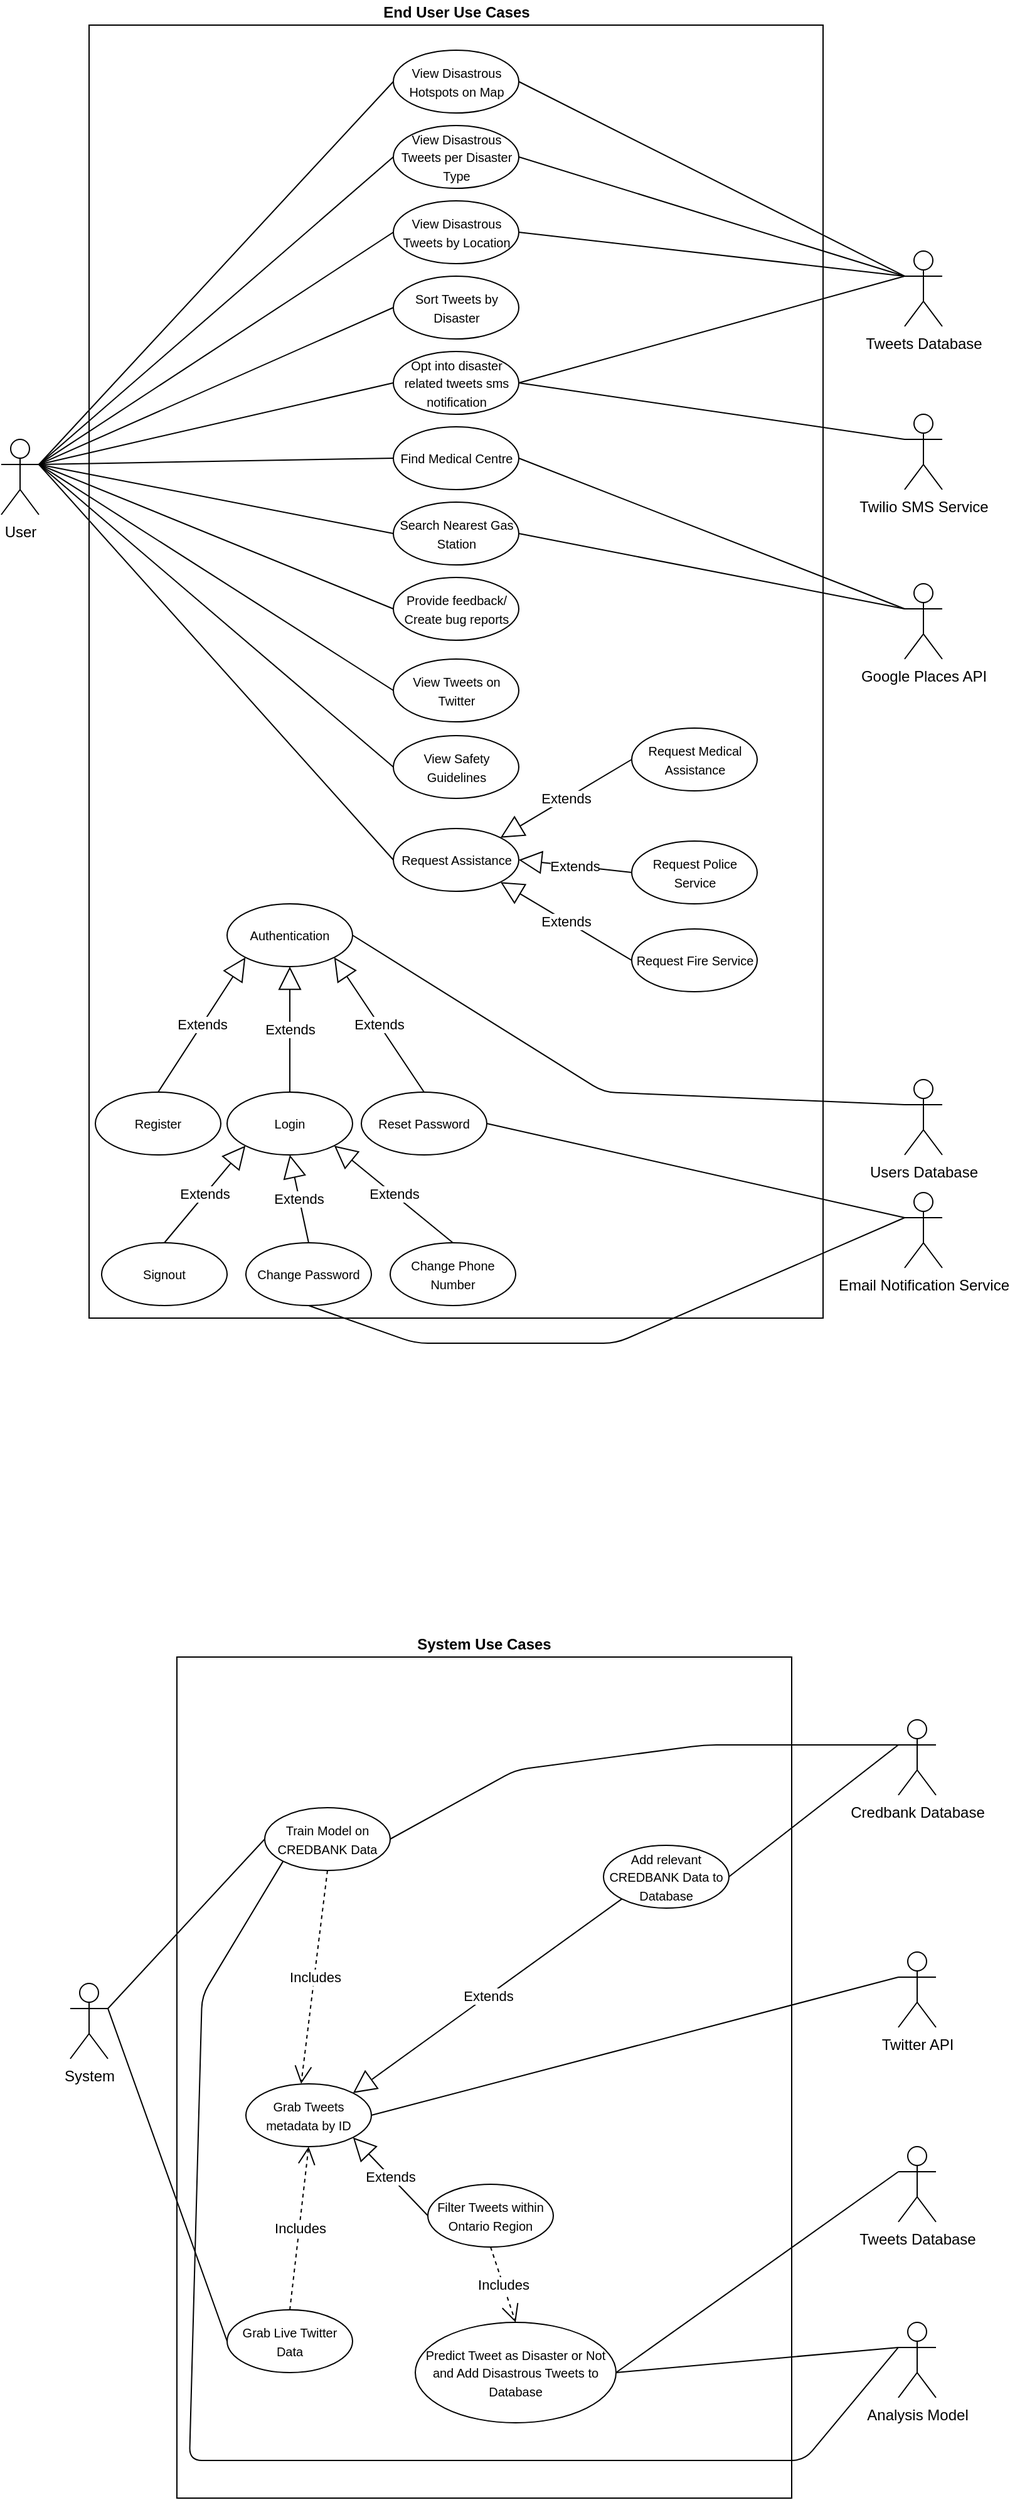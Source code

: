 <mxfile version="14.5.8" type="device"><diagram id="SbKqmLp52oHMrPVKPYdx" name="Page-1"><mxGraphModel dx="2746" dy="2116" grid="1" gridSize="10" guides="1" tooltips="1" connect="1" arrows="1" fold="1" page="1" pageScale="1" pageWidth="850" pageHeight="1100" math="0" shadow="0"><root><mxCell id="0"/><mxCell id="1" parent="0"/><mxCell id="3WjBQ3WM9bignaXBxbzU-1" value="&lt;span style=&quot;color: rgba(0 , 0 , 0 , 0) ; font-family: monospace ; font-size: 0px&quot;&gt;%3CmxGraphModel%3E%3Croot%3E%3CmxCell%20id%3D%220%22%2F%3E%3CmxCell%20id%3D%221%22%20parent%3D%220%22%2F%3E%3CmxCell%20id%3D%222%22%20value%3D%22Actor%22%20style%3D%22shape%3DumlActor%3BverticalLabelPosition%3Dbottom%3BverticalAlign%3Dtop%3Bhtml%3D1%3B%22%20vertex%3D%221%22%20parent%3D%221%22%3E%3CmxGeometry%20x%3D%22-1180%22%20y%3D%22-227%22%20width%3D%2230%22%20height%3D%2260%22%20as%3D%22geometry%22%2F%3E%3C%2FmxCell%3E%3C%2Froot%3E%3C%2FmxGraphModel%3E&lt;/span&gt;" style="rounded=0;whiteSpace=wrap;html=1;" parent="1" vertex="1"><mxGeometry x="-750" y="-1060" width="585" height="1030" as="geometry"/></mxCell><mxCell id="3WjBQ3WM9bignaXBxbzU-2" value="User" style="shape=umlActor;verticalLabelPosition=bottom;verticalAlign=top;html=1;" parent="1" vertex="1"><mxGeometry x="-820" y="-730" width="30" height="60" as="geometry"/></mxCell><mxCell id="3WjBQ3WM9bignaXBxbzU-5" value="&lt;span style=&quot;font-size: 10px&quot;&gt;View Disastrous Hotspots on Map&lt;/span&gt;" style="ellipse;whiteSpace=wrap;html=1;" parent="1" vertex="1"><mxGeometry x="-507.5" y="-1040" width="100" height="50" as="geometry"/></mxCell><mxCell id="3WjBQ3WM9bignaXBxbzU-6" value="&lt;span style=&quot;font-size: 10px&quot;&gt;View Disastrous Tweets by Location&lt;/span&gt;" style="ellipse;whiteSpace=wrap;html=1;" parent="1" vertex="1"><mxGeometry x="-507.5" y="-920" width="100" height="50" as="geometry"/></mxCell><mxCell id="3WjBQ3WM9bignaXBxbzU-7" value="Tweets Database" style="shape=umlActor;verticalLabelPosition=bottom;verticalAlign=top;html=1;" parent="1" vertex="1"><mxGeometry x="-100" y="-880" width="30" height="60" as="geometry"/></mxCell><mxCell id="3WjBQ3WM9bignaXBxbzU-8" value="Twitter API" style="shape=umlActor;verticalLabelPosition=bottom;verticalAlign=top;html=1;" parent="1" vertex="1"><mxGeometry x="-105" y="475" width="30" height="60" as="geometry"/></mxCell><mxCell id="3WjBQ3WM9bignaXBxbzU-9" value="Credbank Database" style="shape=umlActor;verticalLabelPosition=bottom;verticalAlign=top;html=1;" parent="1" vertex="1"><mxGeometry x="-105" y="290" width="30" height="60" as="geometry"/></mxCell><mxCell id="3WjBQ3WM9bignaXBxbzU-10" value="Analysis Model" style="shape=umlActor;verticalLabelPosition=bottom;verticalAlign=top;html=1;" parent="1" vertex="1"><mxGeometry x="-105" y="770" width="30" height="60" as="geometry"/></mxCell><mxCell id="3WjBQ3WM9bignaXBxbzU-11" value="&lt;span style=&quot;font-size: 10px&quot;&gt;View Disastrous Tweets per Disaster Type&lt;/span&gt;" style="ellipse;whiteSpace=wrap;html=1;" parent="1" vertex="1"><mxGeometry x="-507.5" y="-980" width="100" height="50" as="geometry"/></mxCell><mxCell id="3WjBQ3WM9bignaXBxbzU-14" value="&lt;span style=&quot;font-size: 10px&quot;&gt;Sort Tweets by Disaster&lt;/span&gt;" style="ellipse;whiteSpace=wrap;html=1;" parent="1" vertex="1"><mxGeometry x="-507.5" y="-860" width="100" height="50" as="geometry"/></mxCell><mxCell id="3WjBQ3WM9bignaXBxbzU-19" value="" style="endArrow=none;html=1;exitX=1;exitY=0.333;exitDx=0;exitDy=0;exitPerimeter=0;entryX=0;entryY=0.5;entryDx=0;entryDy=0;" parent="1" source="3WjBQ3WM9bignaXBxbzU-2" target="3WjBQ3WM9bignaXBxbzU-14" edge="1"><mxGeometry width="50" height="50" relative="1" as="geometry"><mxPoint x="-705" y="-470" as="sourcePoint"/><mxPoint x="-655" y="-520" as="targetPoint"/><Array as="points"/></mxGeometry></mxCell><mxCell id="3WjBQ3WM9bignaXBxbzU-27" value="" style="endArrow=none;html=1;exitX=1;exitY=0.333;exitDx=0;exitDy=0;exitPerimeter=0;entryX=0;entryY=0.5;entryDx=0;entryDy=0;" parent="1" source="3WjBQ3WM9bignaXBxbzU-2" target="3WjBQ3WM9bignaXBxbzU-11" edge="1"><mxGeometry width="50" height="50" relative="1" as="geometry"><mxPoint x="-375" y="-580" as="sourcePoint"/><mxPoint x="-325" y="-630" as="targetPoint"/></mxGeometry></mxCell><mxCell id="3WjBQ3WM9bignaXBxbzU-28" value="" style="endArrow=none;html=1;exitX=1;exitY=0.333;exitDx=0;exitDy=0;exitPerimeter=0;entryX=0;entryY=0.5;entryDx=0;entryDy=0;" parent="1" source="3WjBQ3WM9bignaXBxbzU-2" target="3WjBQ3WM9bignaXBxbzU-5" edge="1"><mxGeometry width="50" height="50" relative="1" as="geometry"><mxPoint x="-615" y="-460" as="sourcePoint"/><mxPoint x="-565" y="-510" as="targetPoint"/></mxGeometry></mxCell><mxCell id="3WjBQ3WM9bignaXBxbzU-29" value="" style="endArrow=none;html=1;exitX=1;exitY=0.333;exitDx=0;exitDy=0;exitPerimeter=0;entryX=0;entryY=0.5;entryDx=0;entryDy=0;" parent="1" source="3WjBQ3WM9bignaXBxbzU-2" target="3WjBQ3WM9bignaXBxbzU-6" edge="1"><mxGeometry width="50" height="50" relative="1" as="geometry"><mxPoint x="-725" y="-550" as="sourcePoint"/><mxPoint x="-585" y="-695" as="targetPoint"/></mxGeometry></mxCell><mxCell id="3WjBQ3WM9bignaXBxbzU-30" value="" style="endArrow=none;html=1;exitX=1;exitY=0.5;exitDx=0;exitDy=0;entryX=0;entryY=0.333;entryDx=0;entryDy=0;entryPerimeter=0;" parent="1" source="3WjBQ3WM9bignaXBxbzU-5" target="3WjBQ3WM9bignaXBxbzU-7" edge="1"><mxGeometry width="50" height="50" relative="1" as="geometry"><mxPoint x="-315" y="-590" as="sourcePoint"/><mxPoint x="-265" y="-640" as="targetPoint"/></mxGeometry></mxCell><mxCell id="3WjBQ3WM9bignaXBxbzU-32" value="" style="endArrow=none;html=1;exitX=1;exitY=0.5;exitDx=0;exitDy=0;entryX=0;entryY=0.333;entryDx=0;entryDy=0;entryPerimeter=0;" parent="1" source="3WjBQ3WM9bignaXBxbzU-11" target="3WjBQ3WM9bignaXBxbzU-7" edge="1"><mxGeometry width="50" height="50" relative="1" as="geometry"><mxPoint x="-375" y="-490" as="sourcePoint"/><mxPoint x="-325" y="-540" as="targetPoint"/></mxGeometry></mxCell><mxCell id="3WjBQ3WM9bignaXBxbzU-33" value="" style="endArrow=none;html=1;exitX=1;exitY=0.5;exitDx=0;exitDy=0;entryX=0;entryY=0.333;entryDx=0;entryDy=0;entryPerimeter=0;" parent="1" source="3WjBQ3WM9bignaXBxbzU-6" target="3WjBQ3WM9bignaXBxbzU-7" edge="1"><mxGeometry width="50" height="50" relative="1" as="geometry"><mxPoint x="-375" y="-490" as="sourcePoint"/><mxPoint x="-325" y="-540" as="targetPoint"/></mxGeometry></mxCell><mxCell id="3WjBQ3WM9bignaXBxbzU-35" value="&lt;span style=&quot;color: rgba(0 , 0 , 0 , 0) ; font-family: monospace ; font-size: 0px&quot;&gt;%3CmxGraphModel%3E%3Croot%3E%3CmxCell%20id%3D%220%22%2F%3E%3CmxCell%20id%3D%221%22%20parent%3D%220%22%2F%3E%3CmxCell%20id%3D%222%22%20value%3D%22Actor%22%20style%3D%22shape%3DumlActor%3BverticalLabelPosition%3Dbottom%3BverticalAlign%3Dtop%3Bhtml%3D1%3B%22%20vertex%3D%221%22%20parent%3D%221%22%3E%3CmxGeometry%20x%3D%22-1180%22%20y%3D%22-227%22%20width%3D%2230%22%20height%3D%2260%22%20as%3D%22geometry%22%2F%3E%3C%2FmxCell%3E%3C%2Froot%3E%3C%2FmxGraphModel%3E&lt;/span&gt;" style="rounded=0;whiteSpace=wrap;html=1;" parent="1" vertex="1"><mxGeometry x="-680" y="240" width="490" height="670" as="geometry"/></mxCell><mxCell id="3WjBQ3WM9bignaXBxbzU-36" value="&lt;b&gt;End User Use Cases&lt;/b&gt;" style="text;html=1;strokeColor=none;fillColor=none;align=center;verticalAlign=middle;whiteSpace=wrap;rounded=0;" parent="1" vertex="1"><mxGeometry x="-697.5" y="-1080" width="480" height="20" as="geometry"/></mxCell><mxCell id="3WjBQ3WM9bignaXBxbzU-37" value="&lt;b&gt;System Use Cases&lt;/b&gt;" style="text;html=1;strokeColor=none;fillColor=none;align=center;verticalAlign=middle;whiteSpace=wrap;rounded=0;" parent="1" vertex="1"><mxGeometry x="-680" y="220" width="490" height="20" as="geometry"/></mxCell><mxCell id="3WjBQ3WM9bignaXBxbzU-38" value="System" style="shape=umlActor;verticalLabelPosition=bottom;verticalAlign=top;html=1;" parent="1" vertex="1"><mxGeometry x="-765" y="500" width="30" height="60" as="geometry"/></mxCell><mxCell id="3WjBQ3WM9bignaXBxbzU-39" value="Tweets Database" style="shape=umlActor;verticalLabelPosition=bottom;verticalAlign=top;html=1;" parent="1" vertex="1"><mxGeometry x="-105" y="630" width="30" height="60" as="geometry"/></mxCell><mxCell id="3WjBQ3WM9bignaXBxbzU-42" value="&lt;span style=&quot;font-size: 10px&quot;&gt;Train Model on CREDBANK Data&lt;/span&gt;" style="ellipse;whiteSpace=wrap;html=1;" parent="1" vertex="1"><mxGeometry x="-610" y="360" width="100" height="50" as="geometry"/></mxCell><mxCell id="3WjBQ3WM9bignaXBxbzU-43" value="&lt;span style=&quot;font-size: 10px&quot;&gt;Grab Live Twitter Data&lt;/span&gt;" style="ellipse;whiteSpace=wrap;html=1;" parent="1" vertex="1"><mxGeometry x="-640" y="760" width="100" height="50" as="geometry"/></mxCell><mxCell id="3WjBQ3WM9bignaXBxbzU-44" value="&lt;span style=&quot;font-size: 10px&quot;&gt;Grab Tweets metadata by ID&lt;/span&gt;" style="ellipse;whiteSpace=wrap;html=1;" parent="1" vertex="1"><mxGeometry x="-625" y="580" width="100" height="50" as="geometry"/></mxCell><mxCell id="3WjBQ3WM9bignaXBxbzU-45" value="" style="endArrow=none;html=1;exitX=1;exitY=0.5;exitDx=0;exitDy=0;entryX=0;entryY=0.333;entryDx=0;entryDy=0;entryPerimeter=0;" parent="1" source="3WjBQ3WM9bignaXBxbzU-44" target="3WjBQ3WM9bignaXBxbzU-8" edge="1"><mxGeometry width="50" height="50" relative="1" as="geometry"><mxPoint x="-340" y="500" as="sourcePoint"/><mxPoint x="-290" y="450" as="targetPoint"/></mxGeometry></mxCell><mxCell id="3WjBQ3WM9bignaXBxbzU-48" value="" style="endArrow=none;html=1;exitX=1;exitY=0.5;exitDx=0;exitDy=0;entryX=0;entryY=0.333;entryDx=0;entryDy=0;entryPerimeter=0;" parent="1" source="3WjBQ3WM9bignaXBxbzU-42" target="3WjBQ3WM9bignaXBxbzU-9" edge="1"><mxGeometry width="50" height="50" relative="1" as="geometry"><mxPoint x="-510" y="425" as="sourcePoint"/><mxPoint x="-95" y="395" as="targetPoint"/><Array as="points"><mxPoint x="-410" y="330"/><mxPoint x="-260" y="310"/></Array></mxGeometry></mxCell><mxCell id="3WjBQ3WM9bignaXBxbzU-49" value="" style="endArrow=none;html=1;exitX=1;exitY=0.333;exitDx=0;exitDy=0;entryX=0;entryY=0.5;entryDx=0;entryDy=0;exitPerimeter=0;" parent="1" source="3WjBQ3WM9bignaXBxbzU-38" target="3WjBQ3WM9bignaXBxbzU-42" edge="1"><mxGeometry width="50" height="50" relative="1" as="geometry"><mxPoint x="-510" y="425" as="sourcePoint"/><mxPoint x="-95" y="395" as="targetPoint"/></mxGeometry></mxCell><mxCell id="3WjBQ3WM9bignaXBxbzU-50" value="Includes" style="endArrow=open;endSize=12;dashed=1;html=1;entryX=0.44;entryY=0;entryDx=0;entryDy=0;exitX=0.5;exitY=1;exitDx=0;exitDy=0;entryPerimeter=0;" parent="1" source="3WjBQ3WM9bignaXBxbzU-42" target="3WjBQ3WM9bignaXBxbzU-44" edge="1"><mxGeometry width="160" relative="1" as="geometry"><mxPoint x="-438.79" y="111.72" as="sourcePoint"/><mxPoint x="-301.216" y="0.004" as="targetPoint"/></mxGeometry></mxCell><mxCell id="3WjBQ3WM9bignaXBxbzU-52" value="" style="endArrow=none;html=1;exitX=0;exitY=1;exitDx=0;exitDy=0;entryX=0;entryY=0.333;entryDx=0;entryDy=0;entryPerimeter=0;" parent="1" source="3WjBQ3WM9bignaXBxbzU-42" target="3WjBQ3WM9bignaXBxbzU-10" edge="1"><mxGeometry width="50" height="50" relative="1" as="geometry"><mxPoint x="-510" y="425" as="sourcePoint"/><mxPoint x="-95" y="395" as="targetPoint"/><Array as="points"><mxPoint x="-660" y="510"/><mxPoint x="-670" y="880"/><mxPoint x="-470" y="880"/><mxPoint x="-180" y="880"/></Array></mxGeometry></mxCell><mxCell id="3WjBQ3WM9bignaXBxbzU-53" value="&lt;span style=&quot;font-size: 10px&quot;&gt;Add relevant CREDBANK Data to Database&lt;/span&gt;" style="ellipse;whiteSpace=wrap;html=1;" parent="1" vertex="1"><mxGeometry x="-340" y="390" width="100" height="50" as="geometry"/></mxCell><mxCell id="3WjBQ3WM9bignaXBxbzU-56" value="" style="endArrow=none;html=1;exitX=1;exitY=0.5;exitDx=0;exitDy=0;entryX=0;entryY=0.333;entryDx=0;entryDy=0;entryPerimeter=0;" parent="1" source="3WjBQ3WM9bignaXBxbzU-53" target="3WjBQ3WM9bignaXBxbzU-9" edge="1"><mxGeometry width="50" height="50" relative="1" as="geometry"><mxPoint x="-525" y="305" as="sourcePoint"/><mxPoint x="-95" y="505" as="targetPoint"/><Array as="points"/></mxGeometry></mxCell><mxCell id="3WjBQ3WM9bignaXBxbzU-57" value="Extends" style="endArrow=block;endSize=16;endFill=0;html=1;exitX=0;exitY=1;exitDx=0;exitDy=0;entryX=1;entryY=0;entryDx=0;entryDy=0;" parent="1" source="3WjBQ3WM9bignaXBxbzU-53" target="3WjBQ3WM9bignaXBxbzU-44" edge="1"><mxGeometry width="160" relative="1" as="geometry"><mxPoint x="-442" y="550" as="sourcePoint"/><mxPoint x="-407" y="400" as="targetPoint"/></mxGeometry></mxCell><mxCell id="3WjBQ3WM9bignaXBxbzU-62" value="" style="endArrow=none;html=1;exitX=1;exitY=0.333;exitDx=0;exitDy=0;exitPerimeter=0;entryX=0;entryY=0.5;entryDx=0;entryDy=0;" parent="1" source="3WjBQ3WM9bignaXBxbzU-38" target="3WjBQ3WM9bignaXBxbzU-43" edge="1"><mxGeometry width="50" height="50" relative="1" as="geometry"><mxPoint x="-500" y="840" as="sourcePoint"/><mxPoint x="-450" y="790" as="targetPoint"/></mxGeometry></mxCell><mxCell id="3WjBQ3WM9bignaXBxbzU-63" value="Includes" style="endArrow=open;endSize=12;dashed=1;html=1;entryX=0.5;entryY=1;entryDx=0;entryDy=0;exitX=0.5;exitY=0;exitDx=0;exitDy=0;" parent="1" source="3WjBQ3WM9bignaXBxbzU-43" target="3WjBQ3WM9bignaXBxbzU-44" edge="1"><mxGeometry width="160" relative="1" as="geometry"><mxPoint x="-580" y="485" as="sourcePoint"/><mxPoint x="-571" y="590" as="targetPoint"/></mxGeometry></mxCell><mxCell id="3WjBQ3WM9bignaXBxbzU-64" value="&lt;span style=&quot;font-size: 10px&quot;&gt;Filter Tweets within Ontario Region&lt;/span&gt;" style="ellipse;whiteSpace=wrap;html=1;" parent="1" vertex="1"><mxGeometry x="-480" y="660" width="100" height="50" as="geometry"/></mxCell><mxCell id="3WjBQ3WM9bignaXBxbzU-65" value="Extends" style="endArrow=block;endSize=16;endFill=0;html=1;exitX=0;exitY=0.5;exitDx=0;exitDy=0;entryX=1;entryY=1;entryDx=0;entryDy=0;" parent="1" source="3WjBQ3WM9bignaXBxbzU-64" target="3WjBQ3WM9bignaXBxbzU-44" edge="1"><mxGeometry width="160" relative="1" as="geometry"><mxPoint x="-365.355" y="382.678" as="sourcePoint"/><mxPoint x="-529.645" y="597.322" as="targetPoint"/></mxGeometry></mxCell><mxCell id="3WjBQ3WM9bignaXBxbzU-66" value="" style="endArrow=none;html=1;exitX=1;exitY=0.5;exitDx=0;exitDy=0;entryX=0;entryY=0.333;entryDx=0;entryDy=0;entryPerimeter=0;" parent="1" source="3WjBQ3WM9bignaXBxbzU-67" target="3WjBQ3WM9bignaXBxbzU-10" edge="1"><mxGeometry width="50" height="50" relative="1" as="geometry"><mxPoint x="-515" y="615" as="sourcePoint"/><mxPoint x="-95" y="640" as="targetPoint"/></mxGeometry></mxCell><mxCell id="3WjBQ3WM9bignaXBxbzU-67" value="&lt;span style=&quot;font-size: 10px&quot;&gt;Predict Tweet as Disaster or Not and Add Disastrous Tweets to Database&lt;/span&gt;" style="ellipse;whiteSpace=wrap;html=1;" parent="1" vertex="1"><mxGeometry x="-490" y="770" width="160" height="80" as="geometry"/></mxCell><mxCell id="3WjBQ3WM9bignaXBxbzU-68" value="Includes" style="endArrow=open;endSize=12;dashed=1;html=1;entryX=0.5;entryY=0;entryDx=0;entryDy=0;exitX=0.5;exitY=1;exitDx=0;exitDy=0;" parent="1" source="3WjBQ3WM9bignaXBxbzU-64" target="3WjBQ3WM9bignaXBxbzU-67" edge="1"><mxGeometry width="160" relative="1" as="geometry"><mxPoint x="-580" y="770" as="sourcePoint"/><mxPoint x="-565" y="640" as="targetPoint"/></mxGeometry></mxCell><mxCell id="3WjBQ3WM9bignaXBxbzU-70" value="" style="endArrow=none;html=1;exitX=1;exitY=0.5;exitDx=0;exitDy=0;entryX=0;entryY=0.333;entryDx=0;entryDy=0;entryPerimeter=0;" parent="1" source="3WjBQ3WM9bignaXBxbzU-67" target="3WjBQ3WM9bignaXBxbzU-39" edge="1"><mxGeometry width="50" height="50" relative="1" as="geometry"><mxPoint x="-320" y="730" as="sourcePoint"/><mxPoint x="-270" y="680" as="targetPoint"/></mxGeometry></mxCell><mxCell id="PQ7_xn-ie5fZaQKpKyxI-2" value="&lt;span style=&quot;font-size: 10px&quot;&gt;Login&lt;/span&gt;" style="ellipse;whiteSpace=wrap;html=1;" vertex="1" parent="1"><mxGeometry x="-640" y="-210" width="100" height="50" as="geometry"/></mxCell><mxCell id="PQ7_xn-ie5fZaQKpKyxI-3" value="&lt;span style=&quot;font-size: 10px&quot;&gt;Register&lt;/span&gt;" style="ellipse;whiteSpace=wrap;html=1;" vertex="1" parent="1"><mxGeometry x="-745" y="-210" width="100" height="50" as="geometry"/></mxCell><mxCell id="PQ7_xn-ie5fZaQKpKyxI-4" value="&lt;span style=&quot;font-size: 10px&quot;&gt;Signout&lt;/span&gt;" style="ellipse;whiteSpace=wrap;html=1;" vertex="1" parent="1"><mxGeometry x="-740" y="-90" width="100" height="50" as="geometry"/></mxCell><mxCell id="PQ7_xn-ie5fZaQKpKyxI-5" value="&lt;span style=&quot;font-size: 10px&quot;&gt;Authentication&lt;/span&gt;" style="ellipse;whiteSpace=wrap;html=1;" vertex="1" parent="1"><mxGeometry x="-640" y="-360" width="100" height="50" as="geometry"/></mxCell><mxCell id="PQ7_xn-ie5fZaQKpKyxI-6" value="&lt;span style=&quot;font-size: 10px&quot;&gt;Change Password&lt;/span&gt;" style="ellipse;whiteSpace=wrap;html=1;" vertex="1" parent="1"><mxGeometry x="-625" y="-90" width="100" height="50" as="geometry"/></mxCell><mxCell id="PQ7_xn-ie5fZaQKpKyxI-7" value="&lt;span style=&quot;font-size: 10px&quot;&gt;Reset Password&lt;/span&gt;" style="ellipse;whiteSpace=wrap;html=1;" vertex="1" parent="1"><mxGeometry x="-533" y="-210" width="100" height="50" as="geometry"/></mxCell><mxCell id="PQ7_xn-ie5fZaQKpKyxI-8" value="&lt;span style=&quot;font-size: 10px&quot;&gt;Change Phone Number&lt;/span&gt;" style="ellipse;whiteSpace=wrap;html=1;" vertex="1" parent="1"><mxGeometry x="-510" y="-90" width="100" height="50" as="geometry"/></mxCell><mxCell id="PQ7_xn-ie5fZaQKpKyxI-10" value="Extends" style="endArrow=block;endSize=16;endFill=0;html=1;exitX=0.5;exitY=0;exitDx=0;exitDy=0;entryX=0.5;entryY=1;entryDx=0;entryDy=0;" edge="1" parent="1" source="PQ7_xn-ie5fZaQKpKyxI-2" target="PQ7_xn-ie5fZaQKpKyxI-5"><mxGeometry width="160" relative="1" as="geometry"><mxPoint x="-330" y="-280" as="sourcePoint"/><mxPoint x="-425.355" y="-567.322" as="targetPoint"/></mxGeometry></mxCell><mxCell id="PQ7_xn-ie5fZaQKpKyxI-11" value="Extends" style="endArrow=block;endSize=16;endFill=0;html=1;exitX=0.5;exitY=0;exitDx=0;exitDy=0;entryX=0;entryY=1;entryDx=0;entryDy=0;" edge="1" parent="1" source="PQ7_xn-ie5fZaQKpKyxI-3" target="PQ7_xn-ie5fZaQKpKyxI-5"><mxGeometry width="160" relative="1" as="geometry"><mxPoint x="-675" y="-210" as="sourcePoint"/><mxPoint x="-620" y="-320" as="targetPoint"/></mxGeometry></mxCell><mxCell id="PQ7_xn-ie5fZaQKpKyxI-12" value="Extends" style="endArrow=block;endSize=16;endFill=0;html=1;exitX=0.5;exitY=0;exitDx=0;exitDy=0;entryX=1;entryY=1;entryDx=0;entryDy=0;" edge="1" parent="1" source="PQ7_xn-ie5fZaQKpKyxI-7" target="PQ7_xn-ie5fZaQKpKyxI-5"><mxGeometry width="160" relative="1" as="geometry"><mxPoint x="-565" y="-180" as="sourcePoint"/><mxPoint x="-604.645" y="-277.322" as="targetPoint"/></mxGeometry></mxCell><mxCell id="PQ7_xn-ie5fZaQKpKyxI-13" value="Extends" style="endArrow=block;endSize=16;endFill=0;html=1;exitX=0.5;exitY=0;exitDx=0;exitDy=0;entryX=0;entryY=1;entryDx=0;entryDy=0;" edge="1" parent="1" source="PQ7_xn-ie5fZaQKpKyxI-4" target="PQ7_xn-ie5fZaQKpKyxI-2"><mxGeometry width="160" relative="1" as="geometry"><mxPoint x="-637" y="-102.68" as="sourcePoint"/><mxPoint x="-632.355" y="-180.002" as="targetPoint"/></mxGeometry></mxCell><mxCell id="PQ7_xn-ie5fZaQKpKyxI-14" value="Extends" style="endArrow=block;endSize=16;endFill=0;html=1;exitX=0.5;exitY=0;exitDx=0;exitDy=0;entryX=1;entryY=1;entryDx=0;entryDy=0;" edge="1" parent="1" source="PQ7_xn-ie5fZaQKpKyxI-8" target="PQ7_xn-ie5fZaQKpKyxI-2"><mxGeometry width="160" relative="1" as="geometry"><mxPoint x="-675" y="-80" as="sourcePoint"/><mxPoint x="-680" y="-150" as="targetPoint"/></mxGeometry></mxCell><mxCell id="PQ7_xn-ie5fZaQKpKyxI-15" value="Extends" style="endArrow=block;endSize=16;endFill=0;html=1;exitX=0.5;exitY=0;exitDx=0;exitDy=0;entryX=0.5;entryY=1;entryDx=0;entryDy=0;" edge="1" parent="1" source="PQ7_xn-ie5fZaQKpKyxI-6" target="PQ7_xn-ie5fZaQKpKyxI-2"><mxGeometry width="160" relative="1" as="geometry"><mxPoint x="-675" y="-80" as="sourcePoint"/><mxPoint x="-715.355" y="-157.322" as="targetPoint"/></mxGeometry></mxCell><mxCell id="PQ7_xn-ie5fZaQKpKyxI-16" value="Users Database" style="shape=umlActor;verticalLabelPosition=bottom;verticalAlign=top;html=1;" vertex="1" parent="1"><mxGeometry x="-100" y="-220" width="30" height="60" as="geometry"/></mxCell><mxCell id="PQ7_xn-ie5fZaQKpKyxI-17" value="" style="endArrow=none;html=1;exitX=1;exitY=0.5;exitDx=0;exitDy=0;entryX=0;entryY=0.333;entryDx=0;entryDy=0;entryPerimeter=0;" edge="1" parent="1" source="PQ7_xn-ie5fZaQKpKyxI-5" target="PQ7_xn-ie5fZaQKpKyxI-16"><mxGeometry width="50" height="50" relative="1" as="geometry"><mxPoint x="-390" y="-365" as="sourcePoint"/><mxPoint x="-135" y="-440" as="targetPoint"/><Array as="points"><mxPoint x="-340" y="-210"/></Array></mxGeometry></mxCell><mxCell id="PQ7_xn-ie5fZaQKpKyxI-18" value="&lt;span style=&quot;font-size: 10px&quot;&gt;View Tweets on Twitter&lt;/span&gt;" style="ellipse;whiteSpace=wrap;html=1;" vertex="1" parent="1"><mxGeometry x="-507.5" y="-555" width="100" height="50" as="geometry"/></mxCell><mxCell id="PQ7_xn-ie5fZaQKpKyxI-19" value="&lt;span style=&quot;font-size: 10px&quot;&gt;View Safety Guidelines&lt;/span&gt;" style="ellipse;whiteSpace=wrap;html=1;" vertex="1" parent="1"><mxGeometry x="-507.5" y="-494" width="100" height="50" as="geometry"/></mxCell><mxCell id="PQ7_xn-ie5fZaQKpKyxI-20" value="&lt;span style=&quot;font-size: 10px&quot;&gt;Search Nearest Gas Station&lt;/span&gt;" style="ellipse;whiteSpace=wrap;html=1;" vertex="1" parent="1"><mxGeometry x="-507.5" y="-680" width="100" height="50" as="geometry"/></mxCell><mxCell id="PQ7_xn-ie5fZaQKpKyxI-21" value="&lt;span style=&quot;font-size: 10px&quot;&gt;Find Medical Centre&lt;/span&gt;" style="ellipse;whiteSpace=wrap;html=1;" vertex="1" parent="1"><mxGeometry x="-507.5" y="-740" width="100" height="50" as="geometry"/></mxCell><mxCell id="PQ7_xn-ie5fZaQKpKyxI-22" value="Google Places API" style="shape=umlActor;verticalLabelPosition=bottom;verticalAlign=top;html=1;" vertex="1" parent="1"><mxGeometry x="-100" y="-615" width="30" height="60" as="geometry"/></mxCell><mxCell id="PQ7_xn-ie5fZaQKpKyxI-23" value="&lt;span style=&quot;font-size: 10px&quot;&gt;Provide feedback/ Create bug reports&lt;/span&gt;" style="ellipse;whiteSpace=wrap;html=1;" vertex="1" parent="1"><mxGeometry x="-507.5" y="-620" width="100" height="50" as="geometry"/></mxCell><mxCell id="PQ7_xn-ie5fZaQKpKyxI-24" value="" style="endArrow=none;html=1;exitX=1;exitY=0.5;exitDx=0;exitDy=0;entryX=0;entryY=0.333;entryDx=0;entryDy=0;entryPerimeter=0;" edge="1" parent="1" source="PQ7_xn-ie5fZaQKpKyxI-20" target="PQ7_xn-ie5fZaQKpKyxI-22"><mxGeometry width="50" height="50" relative="1" as="geometry"><mxPoint x="-542.5" y="-470" as="sourcePoint"/><mxPoint x="-240" y="-315" as="targetPoint"/></mxGeometry></mxCell><mxCell id="PQ7_xn-ie5fZaQKpKyxI-25" value="" style="endArrow=none;html=1;exitX=1;exitY=0.5;exitDx=0;exitDy=0;entryX=0;entryY=0.333;entryDx=0;entryDy=0;entryPerimeter=0;" edge="1" parent="1" source="PQ7_xn-ie5fZaQKpKyxI-21" target="PQ7_xn-ie5fZaQKpKyxI-22"><mxGeometry width="50" height="50" relative="1" as="geometry"><mxPoint x="-397.5" y="-645" as="sourcePoint"/><mxPoint x="-90" y="-520" as="targetPoint"/></mxGeometry></mxCell><mxCell id="PQ7_xn-ie5fZaQKpKyxI-26" value="" style="endArrow=none;html=1;exitX=1;exitY=0.333;exitDx=0;exitDy=0;exitPerimeter=0;entryX=0;entryY=0.5;entryDx=0;entryDy=0;" edge="1" parent="1" source="3WjBQ3WM9bignaXBxbzU-2" target="PQ7_xn-ie5fZaQKpKyxI-20"><mxGeometry width="50" height="50" relative="1" as="geometry"><mxPoint x="-780" y="-700" as="sourcePoint"/><mxPoint x="-497.5" y="-825" as="targetPoint"/><Array as="points"/></mxGeometry></mxCell><mxCell id="PQ7_xn-ie5fZaQKpKyxI-27" value="" style="endArrow=none;html=1;exitX=1;exitY=0.333;exitDx=0;exitDy=0;exitPerimeter=0;entryX=0;entryY=0.5;entryDx=0;entryDy=0;" edge="1" parent="1" source="3WjBQ3WM9bignaXBxbzU-2" target="PQ7_xn-ie5fZaQKpKyxI-21"><mxGeometry width="50" height="50" relative="1" as="geometry"><mxPoint x="-770" y="-690" as="sourcePoint"/><mxPoint x="-487.5" y="-815" as="targetPoint"/><Array as="points"/></mxGeometry></mxCell><mxCell id="PQ7_xn-ie5fZaQKpKyxI-28" value="" style="endArrow=none;html=1;exitX=1;exitY=0.333;exitDx=0;exitDy=0;exitPerimeter=0;entryX=0;entryY=0.5;entryDx=0;entryDy=0;" edge="1" parent="1" source="3WjBQ3WM9bignaXBxbzU-2" target="PQ7_xn-ie5fZaQKpKyxI-23"><mxGeometry width="50" height="50" relative="1" as="geometry"><mxPoint x="-760" y="-680" as="sourcePoint"/><mxPoint x="-477.5" y="-805" as="targetPoint"/><Array as="points"/></mxGeometry></mxCell><mxCell id="PQ7_xn-ie5fZaQKpKyxI-29" value="" style="endArrow=none;html=1;exitX=1;exitY=0.333;exitDx=0;exitDy=0;exitPerimeter=0;entryX=0;entryY=0.5;entryDx=0;entryDy=0;" edge="1" parent="1" source="3WjBQ3WM9bignaXBxbzU-2" target="PQ7_xn-ie5fZaQKpKyxI-18"><mxGeometry width="50" height="50" relative="1" as="geometry"><mxPoint x="-750" y="-670" as="sourcePoint"/><mxPoint x="-467.5" y="-795" as="targetPoint"/><Array as="points"/></mxGeometry></mxCell><mxCell id="PQ7_xn-ie5fZaQKpKyxI-30" value="" style="endArrow=none;html=1;exitX=1;exitY=0.333;exitDx=0;exitDy=0;exitPerimeter=0;entryX=0;entryY=0.5;entryDx=0;entryDy=0;" edge="1" parent="1" source="3WjBQ3WM9bignaXBxbzU-2" target="PQ7_xn-ie5fZaQKpKyxI-19"><mxGeometry width="50" height="50" relative="1" as="geometry"><mxPoint x="-740" y="-660" as="sourcePoint"/><mxPoint x="-457.5" y="-785" as="targetPoint"/><Array as="points"/></mxGeometry></mxCell><mxCell id="PQ7_xn-ie5fZaQKpKyxI-31" value="&lt;span style=&quot;font-size: 10px&quot;&gt;Opt into disaster related tweets sms notification&lt;/span&gt;" style="ellipse;whiteSpace=wrap;html=1;" vertex="1" parent="1"><mxGeometry x="-507.5" y="-800" width="100" height="50" as="geometry"/></mxCell><mxCell id="PQ7_xn-ie5fZaQKpKyxI-32" value="Twilio SMS Service" style="shape=umlActor;verticalLabelPosition=bottom;verticalAlign=top;html=1;" vertex="1" parent="1"><mxGeometry x="-100" y="-750" width="30" height="60" as="geometry"/></mxCell><mxCell id="PQ7_xn-ie5fZaQKpKyxI-33" value="" style="endArrow=none;html=1;exitX=1;exitY=0.333;exitDx=0;exitDy=0;exitPerimeter=0;entryX=0;entryY=0.5;entryDx=0;entryDy=0;" edge="1" parent="1" source="3WjBQ3WM9bignaXBxbzU-2" target="PQ7_xn-ie5fZaQKpKyxI-31"><mxGeometry width="50" height="50" relative="1" as="geometry"><mxPoint x="-780" y="-700" as="sourcePoint"/><mxPoint x="-497.5" y="-635" as="targetPoint"/><Array as="points"/></mxGeometry></mxCell><mxCell id="PQ7_xn-ie5fZaQKpKyxI-34" value="" style="endArrow=none;html=1;exitX=1;exitY=0.5;exitDx=0;exitDy=0;entryX=0;entryY=0.333;entryDx=0;entryDy=0;entryPerimeter=0;" edge="1" parent="1" source="PQ7_xn-ie5fZaQKpKyxI-31" target="3WjBQ3WM9bignaXBxbzU-7"><mxGeometry width="50" height="50" relative="1" as="geometry"><mxPoint x="-770" y="-690" as="sourcePoint"/><mxPoint x="-487.5" y="-625" as="targetPoint"/><Array as="points"/></mxGeometry></mxCell><mxCell id="PQ7_xn-ie5fZaQKpKyxI-35" value="" style="endArrow=none;html=1;exitX=1;exitY=0.5;exitDx=0;exitDy=0;entryX=0;entryY=0.333;entryDx=0;entryDy=0;entryPerimeter=0;" edge="1" parent="1" source="PQ7_xn-ie5fZaQKpKyxI-31" target="PQ7_xn-ie5fZaQKpKyxI-32"><mxGeometry width="50" height="50" relative="1" as="geometry"><mxPoint x="-760" y="-680" as="sourcePoint"/><mxPoint x="-477.5" y="-615" as="targetPoint"/><Array as="points"/></mxGeometry></mxCell><mxCell id="PQ7_xn-ie5fZaQKpKyxI-38" value="Email Notification Service" style="shape=umlActor;verticalLabelPosition=bottom;verticalAlign=top;html=1;" vertex="1" parent="1"><mxGeometry x="-100" y="-130" width="30" height="60" as="geometry"/></mxCell><mxCell id="PQ7_xn-ie5fZaQKpKyxI-39" value="" style="endArrow=none;html=1;exitX=1;exitY=0.5;exitDx=0;exitDy=0;entryX=0;entryY=0.333;entryDx=0;entryDy=0;entryPerimeter=0;" edge="1" parent="1" source="PQ7_xn-ie5fZaQKpKyxI-7" target="PQ7_xn-ie5fZaQKpKyxI-38"><mxGeometry width="50" height="50" relative="1" as="geometry"><mxPoint x="-530" y="-325" as="sourcePoint"/><mxPoint x="-100" y="-210" as="targetPoint"/></mxGeometry></mxCell><mxCell id="PQ7_xn-ie5fZaQKpKyxI-41" value="" style="endArrow=none;html=1;exitX=0.5;exitY=1;exitDx=0;exitDy=0;entryX=0;entryY=0.333;entryDx=0;entryDy=0;entryPerimeter=0;" edge="1" parent="1" source="PQ7_xn-ie5fZaQKpKyxI-6" target="PQ7_xn-ie5fZaQKpKyxI-38"><mxGeometry width="50" height="50" relative="1" as="geometry"><mxPoint x="-510" y="-305" as="sourcePoint"/><mxPoint x="-80" y="-190" as="targetPoint"/><Array as="points"><mxPoint x="-490" y="-10"/><mxPoint x="-330" y="-10"/></Array></mxGeometry></mxCell><mxCell id="PQ7_xn-ie5fZaQKpKyxI-42" value="&lt;span style=&quot;font-size: 10px&quot;&gt;Request Assistance&lt;/span&gt;" style="ellipse;whiteSpace=wrap;html=1;" vertex="1" parent="1"><mxGeometry x="-507.5" y="-420" width="100" height="50" as="geometry"/></mxCell><mxCell id="PQ7_xn-ie5fZaQKpKyxI-43" value="&lt;span style=&quot;font-size: 10px&quot;&gt;Request Medical Assistance&lt;/span&gt;" style="ellipse;whiteSpace=wrap;html=1;" vertex="1" parent="1"><mxGeometry x="-317.5" y="-500" width="100" height="50" as="geometry"/></mxCell><mxCell id="PQ7_xn-ie5fZaQKpKyxI-44" value="&lt;span style=&quot;font-size: 10px&quot;&gt;Request Police Service&lt;/span&gt;" style="ellipse;whiteSpace=wrap;html=1;" vertex="1" parent="1"><mxGeometry x="-317.5" y="-410" width="100" height="50" as="geometry"/></mxCell><mxCell id="PQ7_xn-ie5fZaQKpKyxI-45" value="&lt;span style=&quot;font-size: 10px&quot;&gt;Request Fire Service&lt;/span&gt;" style="ellipse;whiteSpace=wrap;html=1;" vertex="1" parent="1"><mxGeometry x="-317.5" y="-340" width="100" height="50" as="geometry"/></mxCell><mxCell id="PQ7_xn-ie5fZaQKpKyxI-47" value="Extends" style="endArrow=block;endSize=16;endFill=0;html=1;exitX=0;exitY=0.5;exitDx=0;exitDy=0;entryX=1;entryY=0;entryDx=0;entryDy=0;" edge="1" parent="1" source="PQ7_xn-ie5fZaQKpKyxI-43" target="PQ7_xn-ie5fZaQKpKyxI-42"><mxGeometry width="160" relative="1" as="geometry"><mxPoint x="-473" y="-200" as="sourcePoint"/><mxPoint x="-544.645" y="-307.322" as="targetPoint"/></mxGeometry></mxCell><mxCell id="PQ7_xn-ie5fZaQKpKyxI-48" value="Extends" style="endArrow=block;endSize=16;endFill=0;html=1;exitX=0;exitY=0.5;exitDx=0;exitDy=0;entryX=1;entryY=0.5;entryDx=0;entryDy=0;" edge="1" parent="1" source="PQ7_xn-ie5fZaQKpKyxI-44" target="PQ7_xn-ie5fZaQKpKyxI-42"><mxGeometry width="160" relative="1" as="geometry"><mxPoint x="-307.5" y="-465" as="sourcePoint"/><mxPoint x="-412.145" y="-412.678" as="targetPoint"/></mxGeometry></mxCell><mxCell id="PQ7_xn-ie5fZaQKpKyxI-49" value="Extends" style="endArrow=block;endSize=16;endFill=0;html=1;exitX=0;exitY=0.5;exitDx=0;exitDy=0;entryX=1;entryY=1;entryDx=0;entryDy=0;" edge="1" parent="1" source="PQ7_xn-ie5fZaQKpKyxI-45" target="PQ7_xn-ie5fZaQKpKyxI-42"><mxGeometry width="160" relative="1" as="geometry"><mxPoint x="-297.5" y="-455" as="sourcePoint"/><mxPoint x="-402.145" y="-402.678" as="targetPoint"/></mxGeometry></mxCell><mxCell id="PQ7_xn-ie5fZaQKpKyxI-50" value="" style="endArrow=none;html=1;exitX=1;exitY=0.333;exitDx=0;exitDy=0;exitPerimeter=0;entryX=0;entryY=0.5;entryDx=0;entryDy=0;" edge="1" parent="1" source="3WjBQ3WM9bignaXBxbzU-2" target="PQ7_xn-ie5fZaQKpKyxI-42"><mxGeometry width="50" height="50" relative="1" as="geometry"><mxPoint x="-780" y="-700" as="sourcePoint"/><mxPoint x="-497.5" y="-459" as="targetPoint"/><Array as="points"/></mxGeometry></mxCell></root></mxGraphModel></diagram></mxfile>
